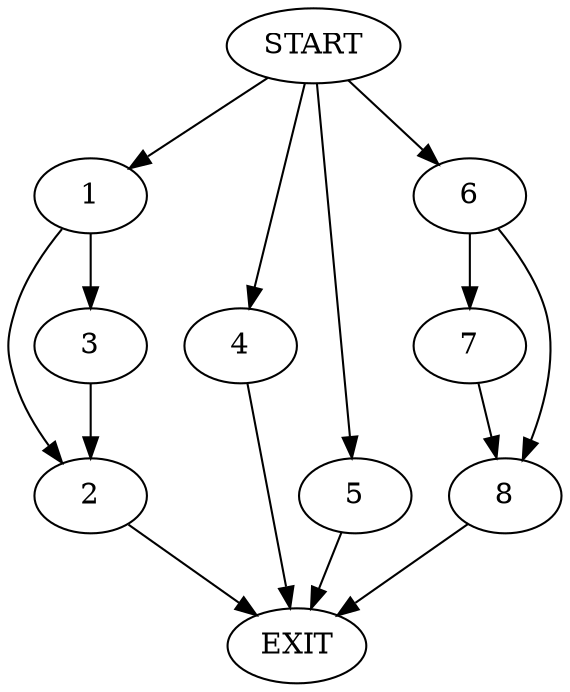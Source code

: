 digraph {
0 [label="START"]
9 [label="EXIT"]
0 -> 1
1 -> 2
1 -> 3
3 -> 2
2 -> 9
0 -> 4
4 -> 9
0 -> 5
5 -> 9
0 -> 6
6 -> 7
6 -> 8
8 -> 9
7 -> 8
}
